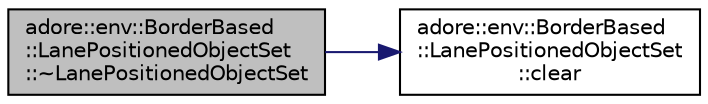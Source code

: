 digraph "adore::env::BorderBased::LanePositionedObjectSet::~LanePositionedObjectSet"
{
 // LATEX_PDF_SIZE
  edge [fontname="Helvetica",fontsize="10",labelfontname="Helvetica",labelfontsize="10"];
  node [fontname="Helvetica",fontsize="10",shape=record];
  rankdir="LR";
  Node1 [label="adore::env::BorderBased\l::LanePositionedObjectSet\l::~LanePositionedObjectSet",height=0.2,width=0.4,color="black", fillcolor="grey75", style="filled", fontcolor="black",tooltip="Destroy the LanePositionedObjectSet object."];
  Node1 -> Node2 [color="midnightblue",fontsize="10",style="solid",fontname="Helvetica"];
  Node2 [label="adore::env::BorderBased\l::LanePositionedObjectSet\l::clear",height=0.2,width=0.4,color="black", fillcolor="white", style="filled",URL="$classadore_1_1env_1_1BorderBased_1_1LanePositionedObjectSet.html#ad117a1d326b72a199caf227a2121e7ef",tooltip="Clear the LanePositionedObjectSet."];
}
